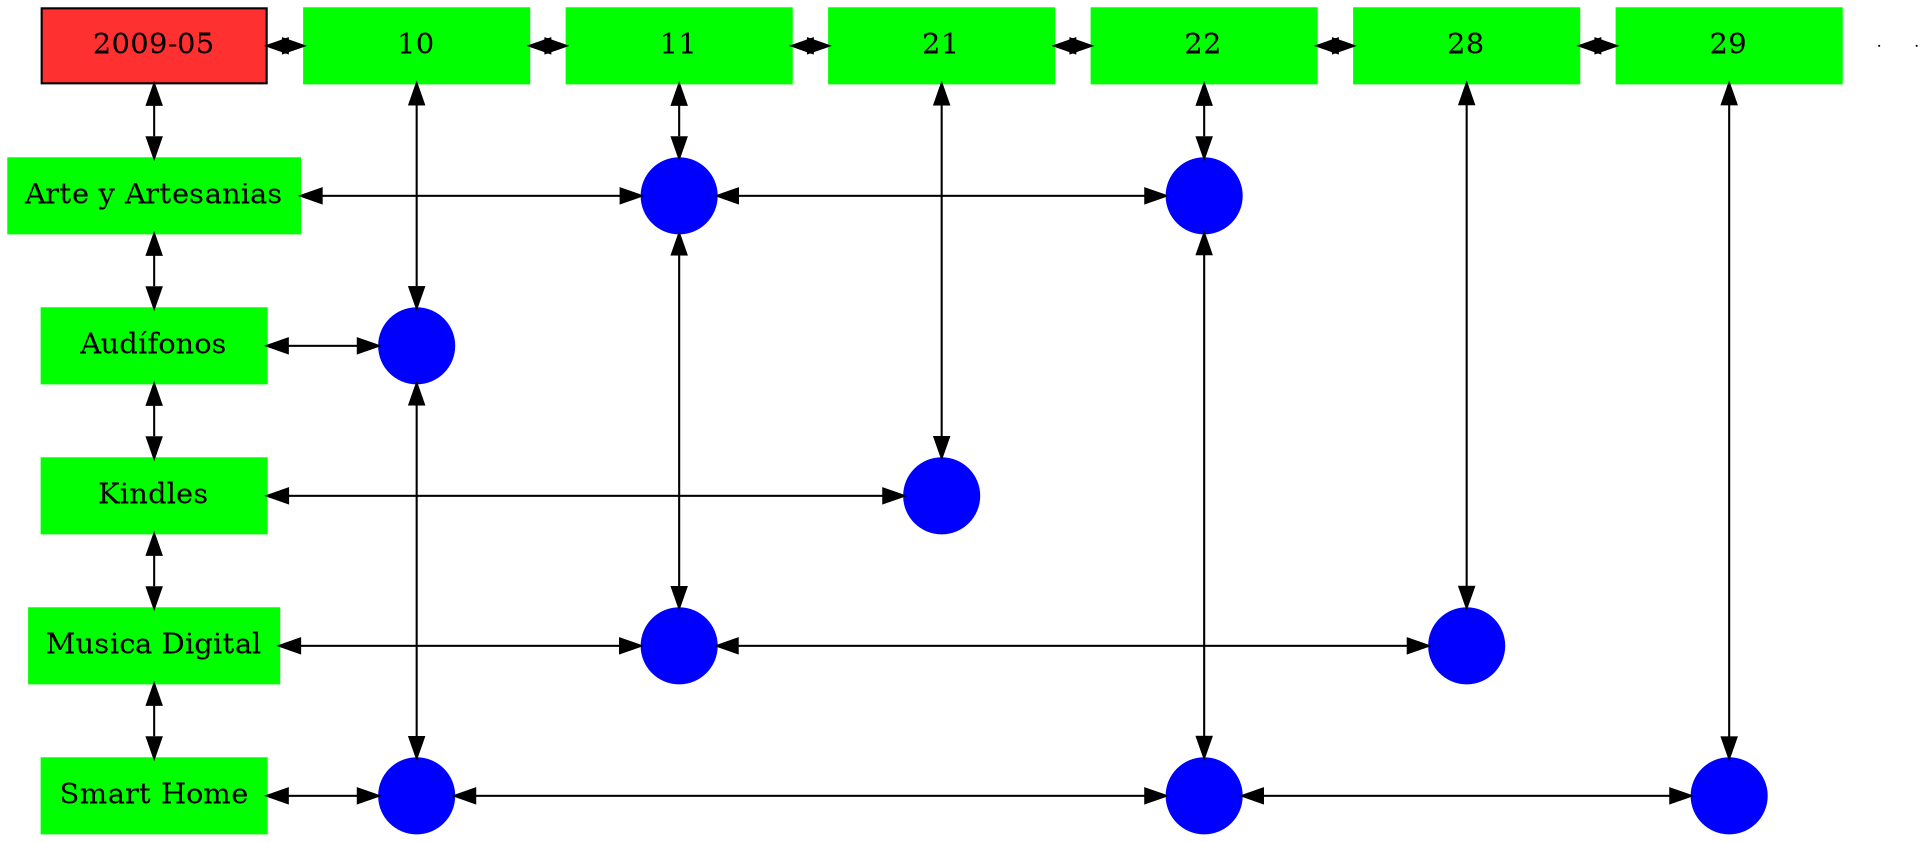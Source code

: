 digraph G{
node[shape="box"];
nodeMt[ label = "2009-05", width = 1.5, style = filled, fillcolor = firebrick1, group = 1 ];
e0[ shape = point, width = 0 ];
e1[ shape = point, width = 0 ];
node0xc001f22870[label="10",color=green,style =filled,width = 1.5 group=10];
nodeMt->node0xc001f22870[dir="both"];
{rank=same;nodeMt;node0xc001f22870;}
node0xc001e80910[label="11",color=green,style =filled,width = 1.5 group=11];
node0xc001f22870->node0xc001e80910[dir="both"];
{rank=same;node0xc001f22870;node0xc001e80910;}
node0xc00217b900[label="21",color=green,style =filled,width = 1.5 group=21];
node0xc001e80910->node0xc00217b900[dir="both"];
{rank=same;node0xc001e80910;node0xc00217b900;}
node0xc001e96730[label="22",color=green,style =filled,width = 1.5 group=22];
node0xc00217b900->node0xc001e96730[dir="both"];
{rank=same;node0xc00217b900;node0xc001e96730;}
node0xc002124e60[label="28",color=green,style =filled,width = 1.5 group=28];
node0xc001e96730->node0xc002124e60[dir="both"];
{rank=same;node0xc001e96730;node0xc002124e60;}
node0xc001f22b40[label="29",color=green,style =filled,width = 1.5 group=29];
node0xc002124e60->node0xc001f22b40[dir="both"];
{rank=same;node0xc002124e60;node0xc001f22b40;}
node0xc002040500[label="Arte y Artesanias",color=green,style =filled width = 1.5 group=1];
node0xc0021eaa00[label="",color=blue,style =filled, width = 0.5 group=11 shape=circle];
node0xc002040500->node0xc0021eaa00[dir="both"];
{rank=same;node0xc002040500;node0xc0021eaa00;}
node0xc002039180[label="",color=blue,style =filled, width = 0.5 group=22 shape=circle];
node0xc0021eaa00->node0xc002039180[dir="both"];
{rank=same;node0xc002039180;node0xc0021eaa00;}
node0xc001f5da40[label="Audífonos",color=green,style =filled width = 1.5 group=1];
node0xc0021ea080[label="",color=blue,style =filled, width = 0.5 group=10 shape=circle];
node0xc001f5da40->node0xc0021ea080[dir="both"];
{rank=same;node0xc001f5da40;node0xc0021ea080;}
node0xc00217b8b0[label="Kindles",color=green,style =filled width = 1.5 group=1];
node0xc002184f00[label="",color=blue,style =filled, width = 0.5 group=21 shape=circle];
node0xc00217b8b0->node0xc002184f00[dir="both"];
{rank=same;node0xc00217b8b0;node0xc002184f00;}
node0xc001e808c0[label="Musica Digital",color=green,style =filled width = 1.5 group=1];
node0xc001e74f00[label="",color=blue,style =filled, width = 0.5 group=11 shape=circle];
node0xc001e808c0->node0xc001e74f00[dir="both"];
{rank=same;node0xc001e808c0;node0xc001e74f00;}
node0xc00212a580[label="",color=blue,style =filled, width = 0.5 group=28 shape=circle];
node0xc001e74f00->node0xc00212a580[dir="both"];
{rank=same;node0xc00212a580;node0xc001e74f00;}
node0xc001e966e0[label="Smart Home",color=green,style =filled width = 1.5 group=1];
node0xc001f13580[label="",color=blue,style =filled, width = 0.5 group=10 shape=circle];
node0xc001e966e0->node0xc001f13580[dir="both"];
{rank=same;node0xc001e966e0;node0xc001f13580;}
node0xc001e8b280[label="",color=blue,style =filled, width = 0.5 group=22 shape=circle];
node0xc001f13580->node0xc001e8b280[dir="both"];
{rank=same;node0xc001e8b280;node0xc001f13580;}
node0xc001f13780[label="",color=blue,style =filled, width = 0.5 group=29 shape=circle];
node0xc001e8b280->node0xc001f13780[dir="both"];
{rank=same;node0xc001f13780;node0xc001e8b280;}
node0xc001f22870->node0xc0021ea080[dir="both"];
node0xc0021ea080->node0xc001f13580[dir="both"];
node0xc001e80910->node0xc0021eaa00[dir="both"];
node0xc0021eaa00->node0xc001e74f00[dir="both"];
node0xc00217b900->node0xc002184f00[dir="both"];
node0xc001e96730->node0xc002039180[dir="both"];
node0xc002039180->node0xc001e8b280[dir="both"];
node0xc002124e60->node0xc00212a580[dir="both"];
node0xc001f22b40->node0xc001f13780[dir="both"];
nodeMt->node0xc002040500[dir="both"];
node0xc002040500->node0xc001f5da40[dir="both"];
node0xc001f5da40->node0xc00217b8b0[dir="both"];
node0xc00217b8b0->node0xc001e808c0[dir="both"];
node0xc001e808c0->node0xc001e966e0[dir="both"];
}
